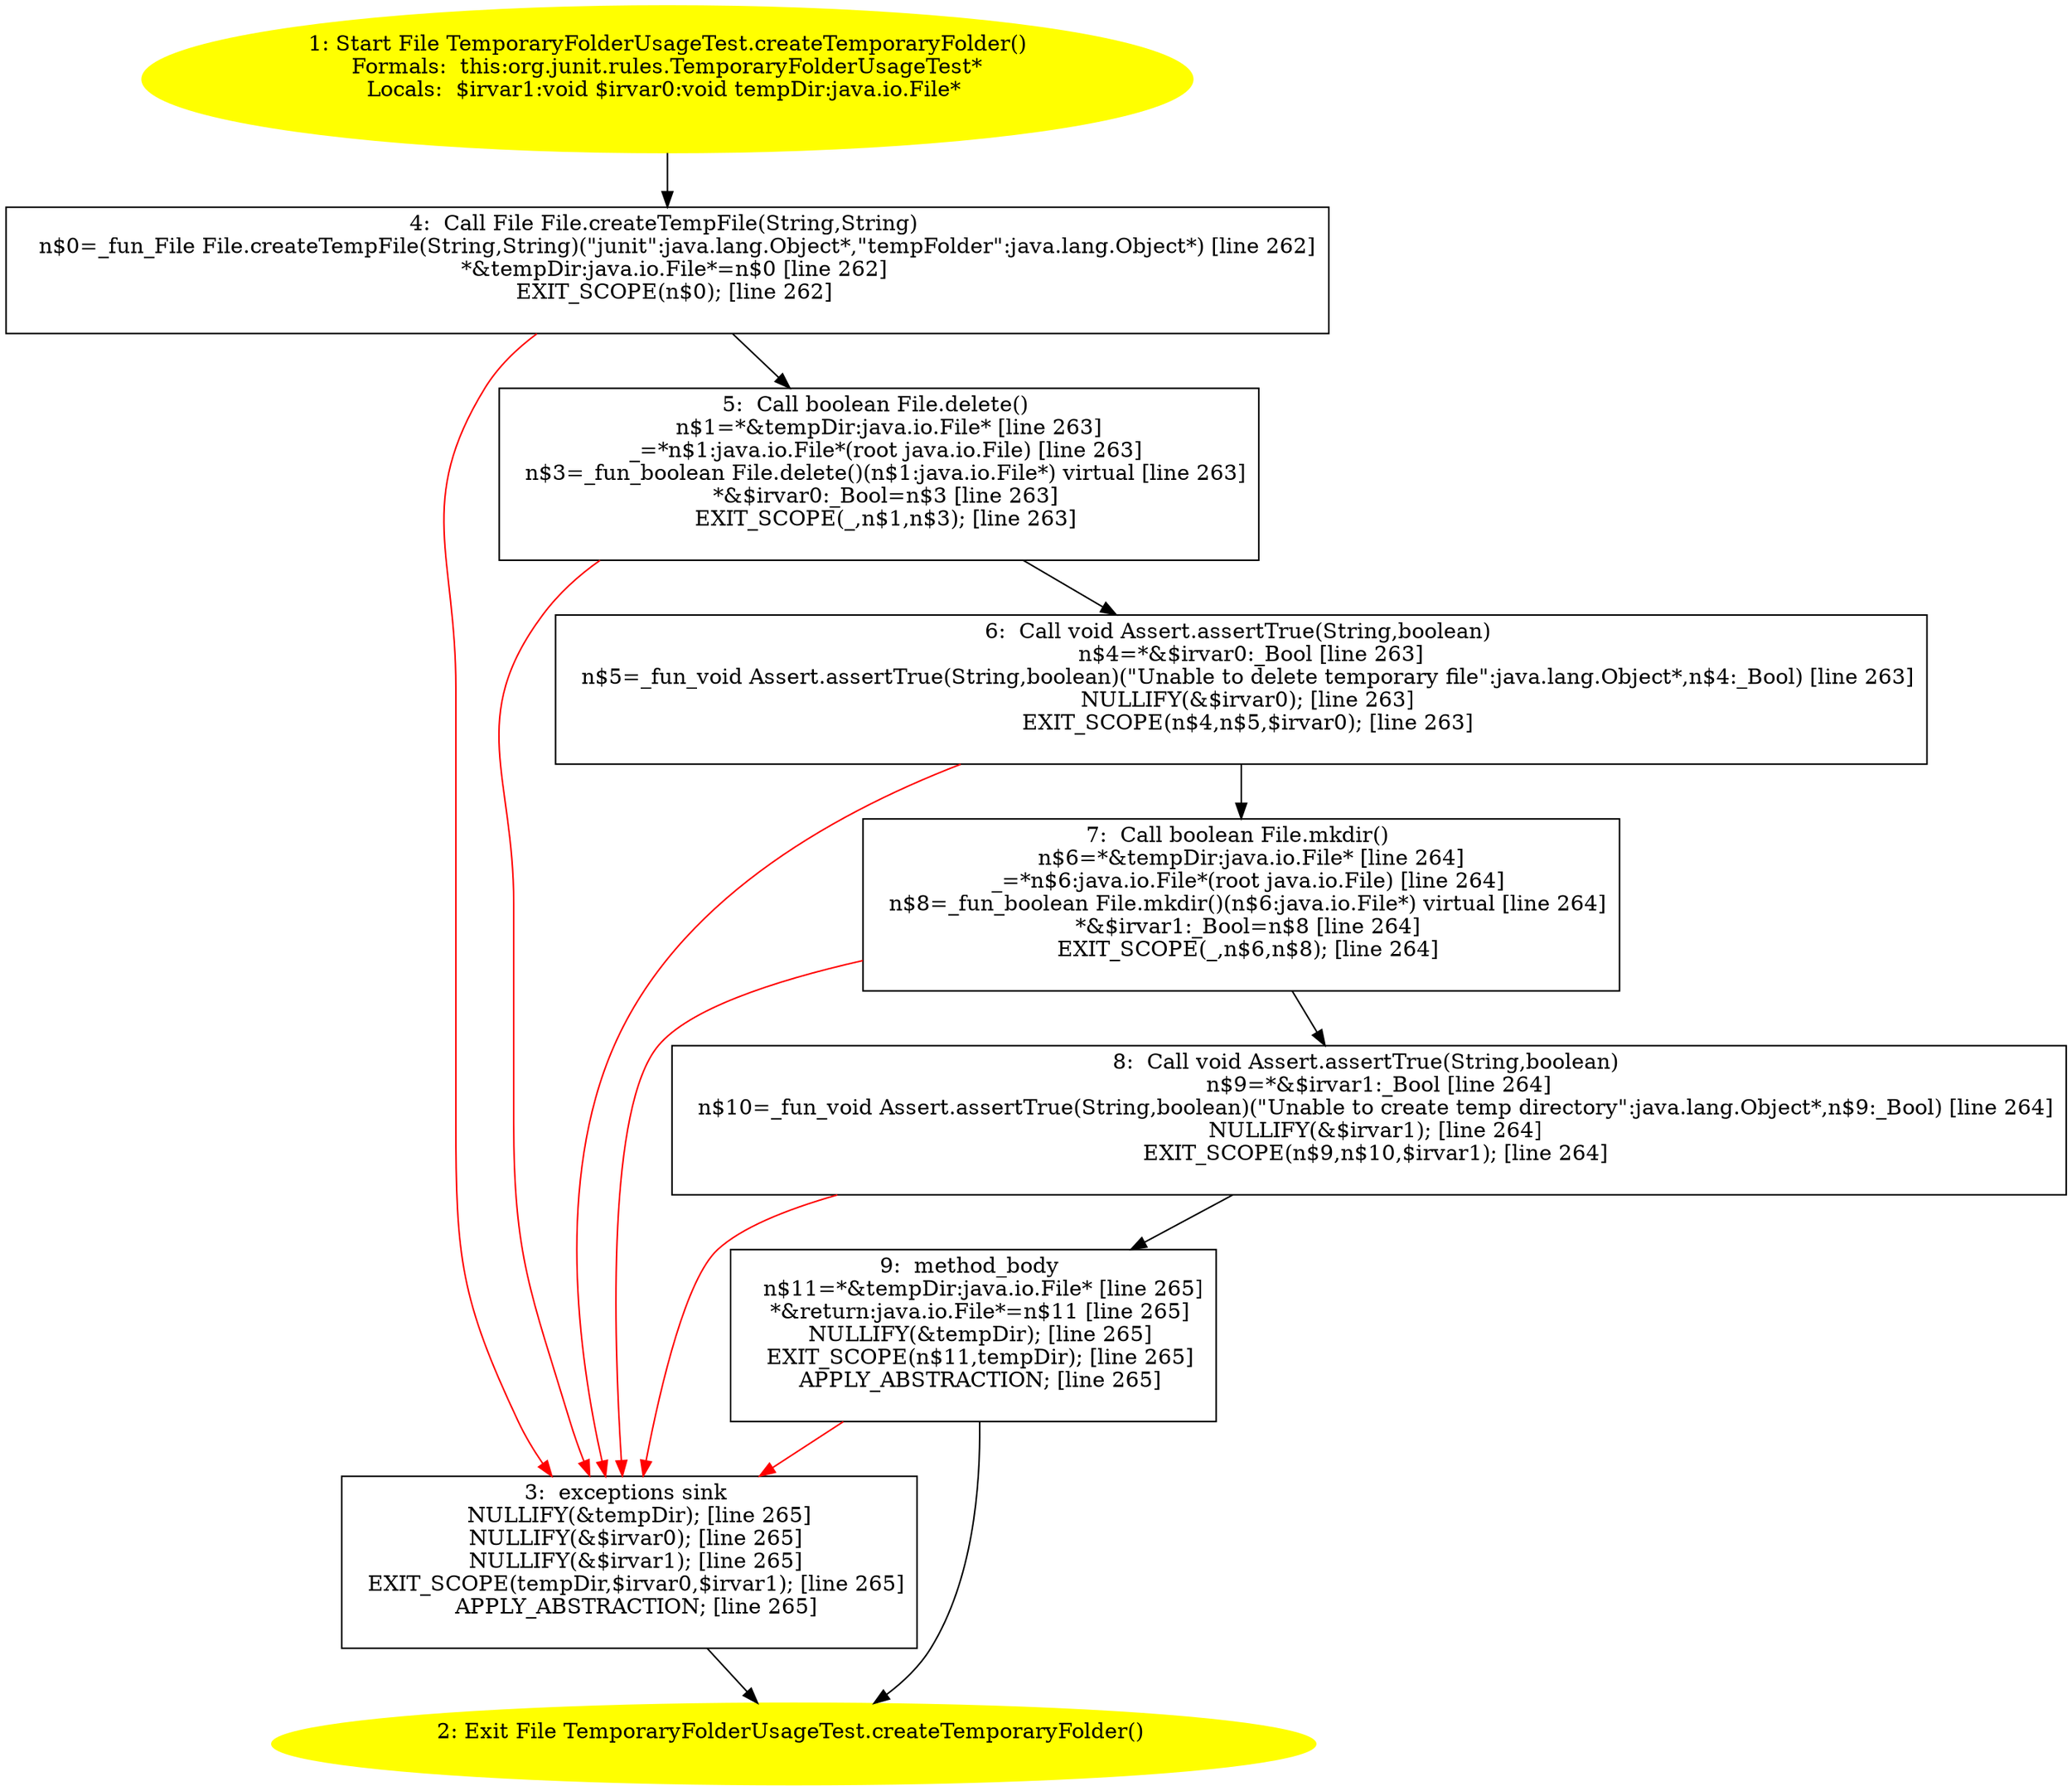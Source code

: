 /* @generated */
digraph cfg {
"org.junit.rules.TemporaryFolderUsageTest.createTemporaryFolder():java.io.File.7a6633be1ea6407880a164bede97df5f_1" [label="1: Start File TemporaryFolderUsageTest.createTemporaryFolder()\nFormals:  this:org.junit.rules.TemporaryFolderUsageTest*\nLocals:  $irvar1:void $irvar0:void tempDir:java.io.File* \n  " color=yellow style=filled]
	

	 "org.junit.rules.TemporaryFolderUsageTest.createTemporaryFolder():java.io.File.7a6633be1ea6407880a164bede97df5f_1" -> "org.junit.rules.TemporaryFolderUsageTest.createTemporaryFolder():java.io.File.7a6633be1ea6407880a164bede97df5f_4" ;
"org.junit.rules.TemporaryFolderUsageTest.createTemporaryFolder():java.io.File.7a6633be1ea6407880a164bede97df5f_2" [label="2: Exit File TemporaryFolderUsageTest.createTemporaryFolder() \n  " color=yellow style=filled]
	

"org.junit.rules.TemporaryFolderUsageTest.createTemporaryFolder():java.io.File.7a6633be1ea6407880a164bede97df5f_3" [label="3:  exceptions sink \n   NULLIFY(&tempDir); [line 265]\n  NULLIFY(&$irvar0); [line 265]\n  NULLIFY(&$irvar1); [line 265]\n  EXIT_SCOPE(tempDir,$irvar0,$irvar1); [line 265]\n  APPLY_ABSTRACTION; [line 265]\n " shape="box"]
	

	 "org.junit.rules.TemporaryFolderUsageTest.createTemporaryFolder():java.io.File.7a6633be1ea6407880a164bede97df5f_3" -> "org.junit.rules.TemporaryFolderUsageTest.createTemporaryFolder():java.io.File.7a6633be1ea6407880a164bede97df5f_2" ;
"org.junit.rules.TemporaryFolderUsageTest.createTemporaryFolder():java.io.File.7a6633be1ea6407880a164bede97df5f_4" [label="4:  Call File File.createTempFile(String,String) \n   n$0=_fun_File File.createTempFile(String,String)(\"junit\":java.lang.Object*,\"tempFolder\":java.lang.Object*) [line 262]\n  *&tempDir:java.io.File*=n$0 [line 262]\n  EXIT_SCOPE(n$0); [line 262]\n " shape="box"]
	

	 "org.junit.rules.TemporaryFolderUsageTest.createTemporaryFolder():java.io.File.7a6633be1ea6407880a164bede97df5f_4" -> "org.junit.rules.TemporaryFolderUsageTest.createTemporaryFolder():java.io.File.7a6633be1ea6407880a164bede97df5f_5" ;
	 "org.junit.rules.TemporaryFolderUsageTest.createTemporaryFolder():java.io.File.7a6633be1ea6407880a164bede97df5f_4" -> "org.junit.rules.TemporaryFolderUsageTest.createTemporaryFolder():java.io.File.7a6633be1ea6407880a164bede97df5f_3" [color="red" ];
"org.junit.rules.TemporaryFolderUsageTest.createTemporaryFolder():java.io.File.7a6633be1ea6407880a164bede97df5f_5" [label="5:  Call boolean File.delete() \n   n$1=*&tempDir:java.io.File* [line 263]\n  _=*n$1:java.io.File*(root java.io.File) [line 263]\n  n$3=_fun_boolean File.delete()(n$1:java.io.File*) virtual [line 263]\n  *&$irvar0:_Bool=n$3 [line 263]\n  EXIT_SCOPE(_,n$1,n$3); [line 263]\n " shape="box"]
	

	 "org.junit.rules.TemporaryFolderUsageTest.createTemporaryFolder():java.io.File.7a6633be1ea6407880a164bede97df5f_5" -> "org.junit.rules.TemporaryFolderUsageTest.createTemporaryFolder():java.io.File.7a6633be1ea6407880a164bede97df5f_6" ;
	 "org.junit.rules.TemporaryFolderUsageTest.createTemporaryFolder():java.io.File.7a6633be1ea6407880a164bede97df5f_5" -> "org.junit.rules.TemporaryFolderUsageTest.createTemporaryFolder():java.io.File.7a6633be1ea6407880a164bede97df5f_3" [color="red" ];
"org.junit.rules.TemporaryFolderUsageTest.createTemporaryFolder():java.io.File.7a6633be1ea6407880a164bede97df5f_6" [label="6:  Call void Assert.assertTrue(String,boolean) \n   n$4=*&$irvar0:_Bool [line 263]\n  n$5=_fun_void Assert.assertTrue(String,boolean)(\"Unable to delete temporary file\":java.lang.Object*,n$4:_Bool) [line 263]\n  NULLIFY(&$irvar0); [line 263]\n  EXIT_SCOPE(n$4,n$5,$irvar0); [line 263]\n " shape="box"]
	

	 "org.junit.rules.TemporaryFolderUsageTest.createTemporaryFolder():java.io.File.7a6633be1ea6407880a164bede97df5f_6" -> "org.junit.rules.TemporaryFolderUsageTest.createTemporaryFolder():java.io.File.7a6633be1ea6407880a164bede97df5f_7" ;
	 "org.junit.rules.TemporaryFolderUsageTest.createTemporaryFolder():java.io.File.7a6633be1ea6407880a164bede97df5f_6" -> "org.junit.rules.TemporaryFolderUsageTest.createTemporaryFolder():java.io.File.7a6633be1ea6407880a164bede97df5f_3" [color="red" ];
"org.junit.rules.TemporaryFolderUsageTest.createTemporaryFolder():java.io.File.7a6633be1ea6407880a164bede97df5f_7" [label="7:  Call boolean File.mkdir() \n   n$6=*&tempDir:java.io.File* [line 264]\n  _=*n$6:java.io.File*(root java.io.File) [line 264]\n  n$8=_fun_boolean File.mkdir()(n$6:java.io.File*) virtual [line 264]\n  *&$irvar1:_Bool=n$8 [line 264]\n  EXIT_SCOPE(_,n$6,n$8); [line 264]\n " shape="box"]
	

	 "org.junit.rules.TemporaryFolderUsageTest.createTemporaryFolder():java.io.File.7a6633be1ea6407880a164bede97df5f_7" -> "org.junit.rules.TemporaryFolderUsageTest.createTemporaryFolder():java.io.File.7a6633be1ea6407880a164bede97df5f_8" ;
	 "org.junit.rules.TemporaryFolderUsageTest.createTemporaryFolder():java.io.File.7a6633be1ea6407880a164bede97df5f_7" -> "org.junit.rules.TemporaryFolderUsageTest.createTemporaryFolder():java.io.File.7a6633be1ea6407880a164bede97df5f_3" [color="red" ];
"org.junit.rules.TemporaryFolderUsageTest.createTemporaryFolder():java.io.File.7a6633be1ea6407880a164bede97df5f_8" [label="8:  Call void Assert.assertTrue(String,boolean) \n   n$9=*&$irvar1:_Bool [line 264]\n  n$10=_fun_void Assert.assertTrue(String,boolean)(\"Unable to create temp directory\":java.lang.Object*,n$9:_Bool) [line 264]\n  NULLIFY(&$irvar1); [line 264]\n  EXIT_SCOPE(n$9,n$10,$irvar1); [line 264]\n " shape="box"]
	

	 "org.junit.rules.TemporaryFolderUsageTest.createTemporaryFolder():java.io.File.7a6633be1ea6407880a164bede97df5f_8" -> "org.junit.rules.TemporaryFolderUsageTest.createTemporaryFolder():java.io.File.7a6633be1ea6407880a164bede97df5f_9" ;
	 "org.junit.rules.TemporaryFolderUsageTest.createTemporaryFolder():java.io.File.7a6633be1ea6407880a164bede97df5f_8" -> "org.junit.rules.TemporaryFolderUsageTest.createTemporaryFolder():java.io.File.7a6633be1ea6407880a164bede97df5f_3" [color="red" ];
"org.junit.rules.TemporaryFolderUsageTest.createTemporaryFolder():java.io.File.7a6633be1ea6407880a164bede97df5f_9" [label="9:  method_body \n   n$11=*&tempDir:java.io.File* [line 265]\n  *&return:java.io.File*=n$11 [line 265]\n  NULLIFY(&tempDir); [line 265]\n  EXIT_SCOPE(n$11,tempDir); [line 265]\n  APPLY_ABSTRACTION; [line 265]\n " shape="box"]
	

	 "org.junit.rules.TemporaryFolderUsageTest.createTemporaryFolder():java.io.File.7a6633be1ea6407880a164bede97df5f_9" -> "org.junit.rules.TemporaryFolderUsageTest.createTemporaryFolder():java.io.File.7a6633be1ea6407880a164bede97df5f_2" ;
	 "org.junit.rules.TemporaryFolderUsageTest.createTemporaryFolder():java.io.File.7a6633be1ea6407880a164bede97df5f_9" -> "org.junit.rules.TemporaryFolderUsageTest.createTemporaryFolder():java.io.File.7a6633be1ea6407880a164bede97df5f_3" [color="red" ];
}
